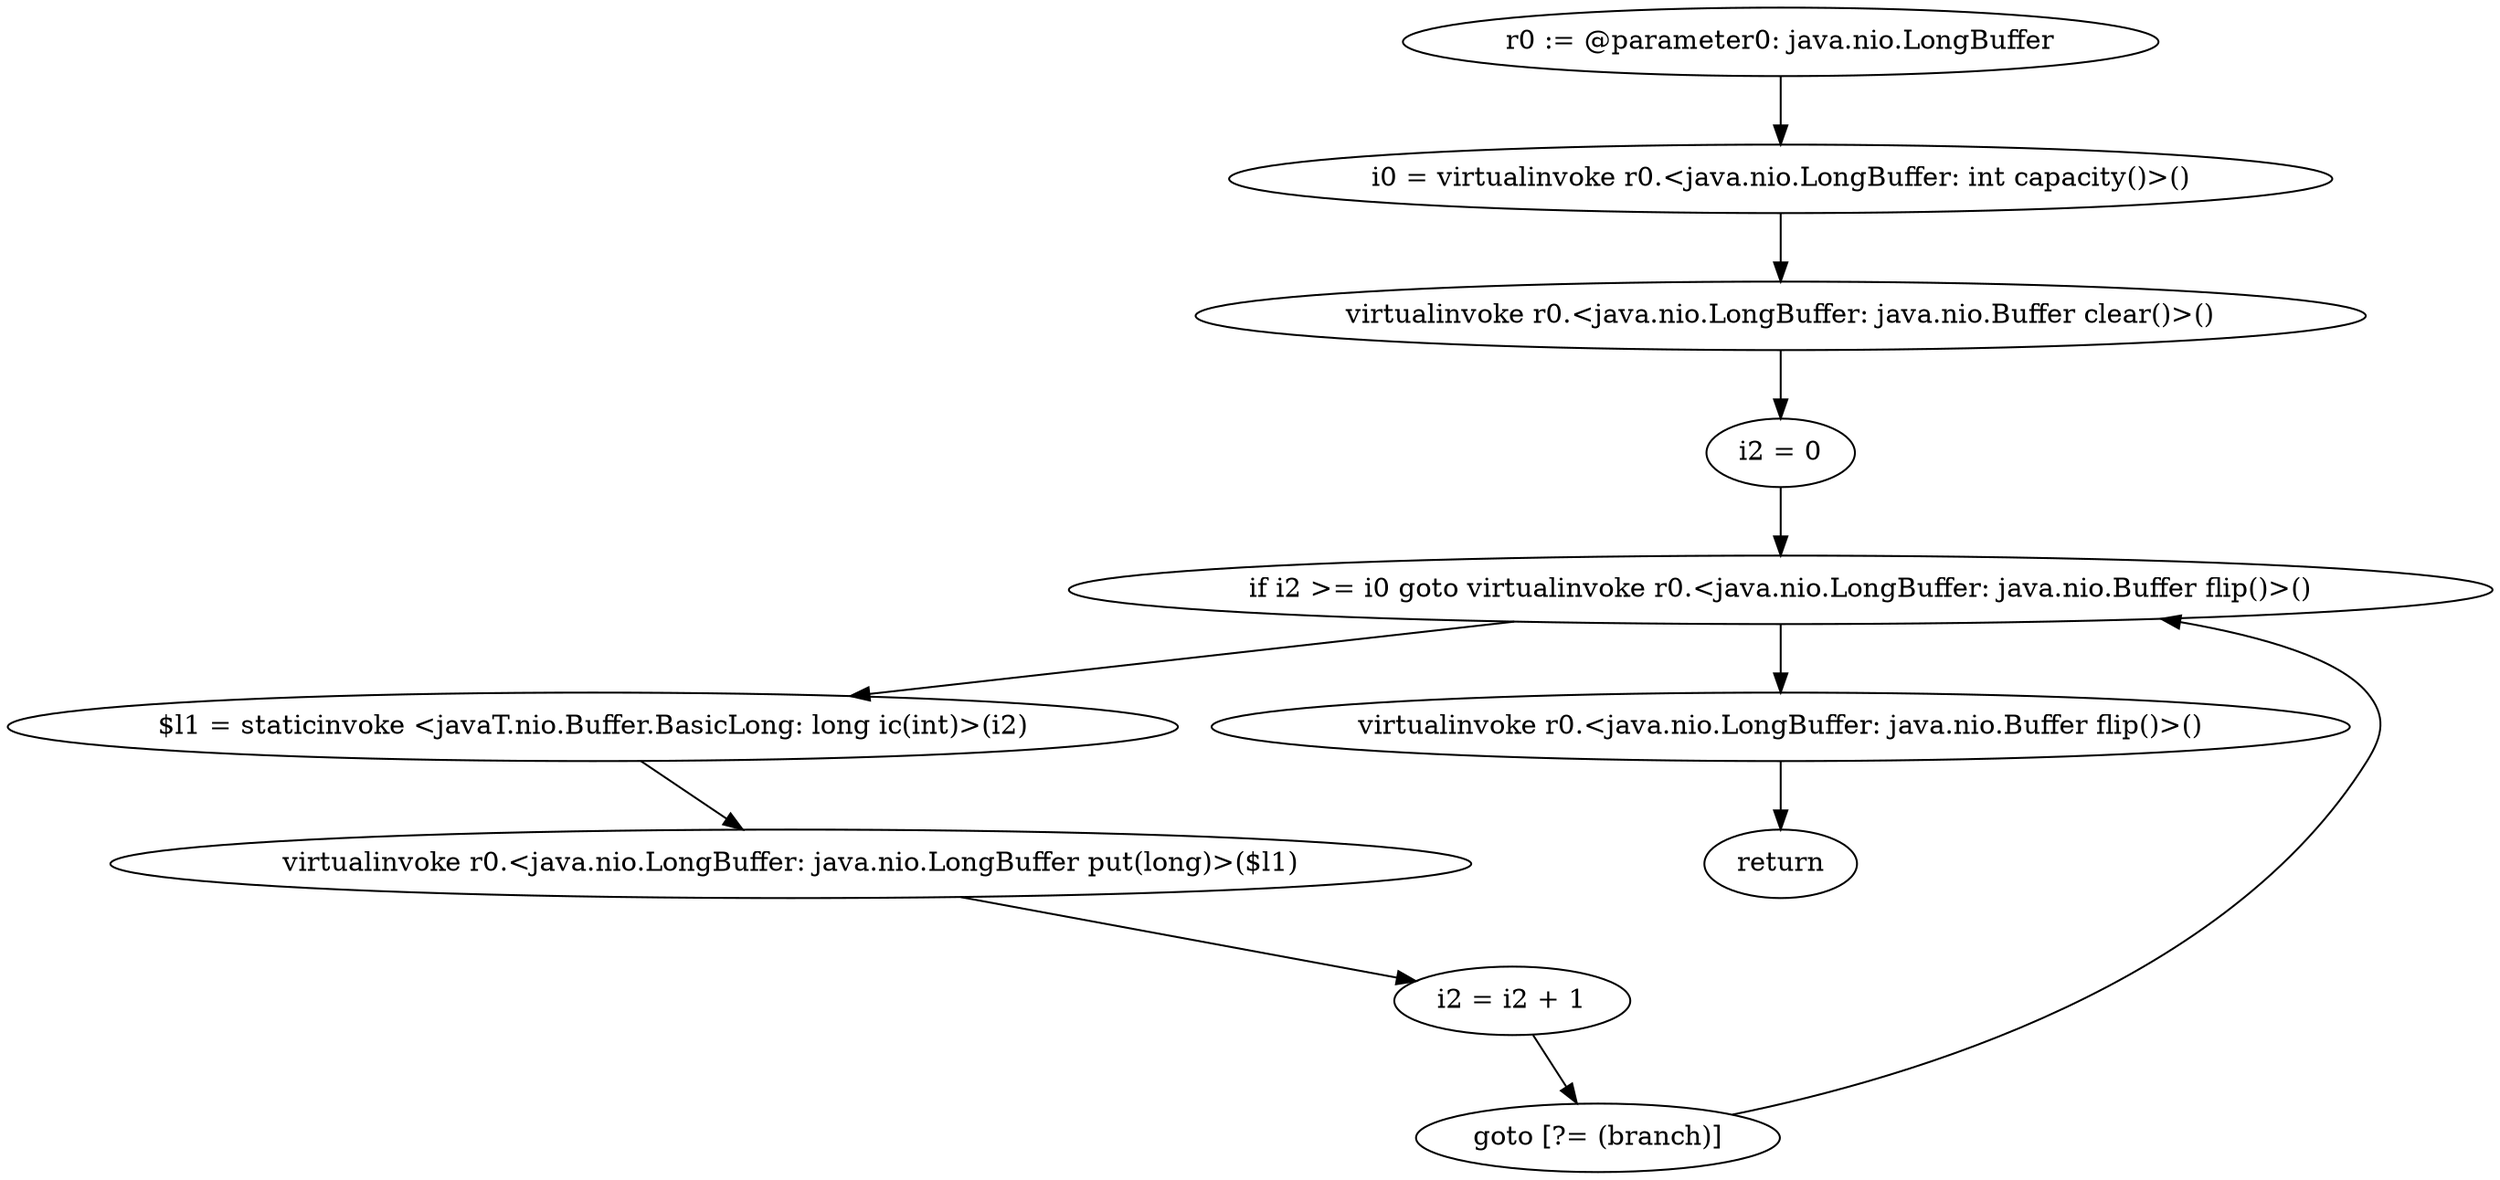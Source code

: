 digraph "unitGraph" {
    "r0 := @parameter0: java.nio.LongBuffer"
    "i0 = virtualinvoke r0.<java.nio.LongBuffer: int capacity()>()"
    "virtualinvoke r0.<java.nio.LongBuffer: java.nio.Buffer clear()>()"
    "i2 = 0"
    "if i2 >= i0 goto virtualinvoke r0.<java.nio.LongBuffer: java.nio.Buffer flip()>()"
    "$l1 = staticinvoke <javaT.nio.Buffer.BasicLong: long ic(int)>(i2)"
    "virtualinvoke r0.<java.nio.LongBuffer: java.nio.LongBuffer put(long)>($l1)"
    "i2 = i2 + 1"
    "goto [?= (branch)]"
    "virtualinvoke r0.<java.nio.LongBuffer: java.nio.Buffer flip()>()"
    "return"
    "r0 := @parameter0: java.nio.LongBuffer"->"i0 = virtualinvoke r0.<java.nio.LongBuffer: int capacity()>()";
    "i0 = virtualinvoke r0.<java.nio.LongBuffer: int capacity()>()"->"virtualinvoke r0.<java.nio.LongBuffer: java.nio.Buffer clear()>()";
    "virtualinvoke r0.<java.nio.LongBuffer: java.nio.Buffer clear()>()"->"i2 = 0";
    "i2 = 0"->"if i2 >= i0 goto virtualinvoke r0.<java.nio.LongBuffer: java.nio.Buffer flip()>()";
    "if i2 >= i0 goto virtualinvoke r0.<java.nio.LongBuffer: java.nio.Buffer flip()>()"->"$l1 = staticinvoke <javaT.nio.Buffer.BasicLong: long ic(int)>(i2)";
    "if i2 >= i0 goto virtualinvoke r0.<java.nio.LongBuffer: java.nio.Buffer flip()>()"->"virtualinvoke r0.<java.nio.LongBuffer: java.nio.Buffer flip()>()";
    "$l1 = staticinvoke <javaT.nio.Buffer.BasicLong: long ic(int)>(i2)"->"virtualinvoke r0.<java.nio.LongBuffer: java.nio.LongBuffer put(long)>($l1)";
    "virtualinvoke r0.<java.nio.LongBuffer: java.nio.LongBuffer put(long)>($l1)"->"i2 = i2 + 1";
    "i2 = i2 + 1"->"goto [?= (branch)]";
    "goto [?= (branch)]"->"if i2 >= i0 goto virtualinvoke r0.<java.nio.LongBuffer: java.nio.Buffer flip()>()";
    "virtualinvoke r0.<java.nio.LongBuffer: java.nio.Buffer flip()>()"->"return";
}
